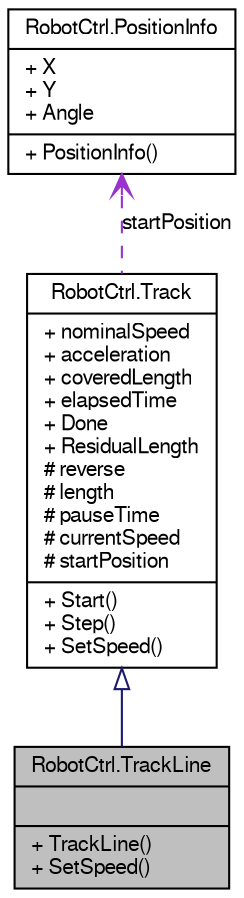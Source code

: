 digraph G
{
  edge [fontname="FreeSans",fontsize="10",labelfontname="FreeSans",labelfontsize="10"];
  node [fontname="FreeSans",fontsize="10",shape=record];
  Node1 [label="{RobotCtrl.TrackLine\n||+ TrackLine()\l+ SetSpeed()\l}",height=0.2,width=0.4,color="black", fillcolor="grey75", style="filled" fontcolor="black"];
  Node2 -> Node1 [dir=back,color="midnightblue",fontsize="10",style="solid",arrowtail="empty"];
  Node2 [label="{RobotCtrl.Track\n|+ nominalSpeed\l+ acceleration\l+ coveredLength\l+ elapsedTime\l+ Done\l+ ResidualLength\l# reverse\l# length\l# pauseTime\l# currentSpeed\l# startPosition\l|+ Start()\l+ Step()\l+ SetSpeed()\l}",height=0.2,width=0.4,color="black", fillcolor="white", style="filled",URL="$class_robot_ctrl_1_1_track.html",tooltip="Klasse Track, dient als Basis f&uuml;r eine Strecke."];
  Node3 -> Node2 [dir=back,color="darkorchid3",fontsize="10",style="dashed",label="startPosition",arrowtail="open"];
  Node3 [label="{RobotCtrl.PositionInfo\n|+ X\l+ Y\l+ Angle\l|+ PositionInfo()\l}",height=0.2,width=0.4,color="black", fillcolor="white", style="filled",URL="$struct_robot_ctrl_1_1_position_info.html"];
}
